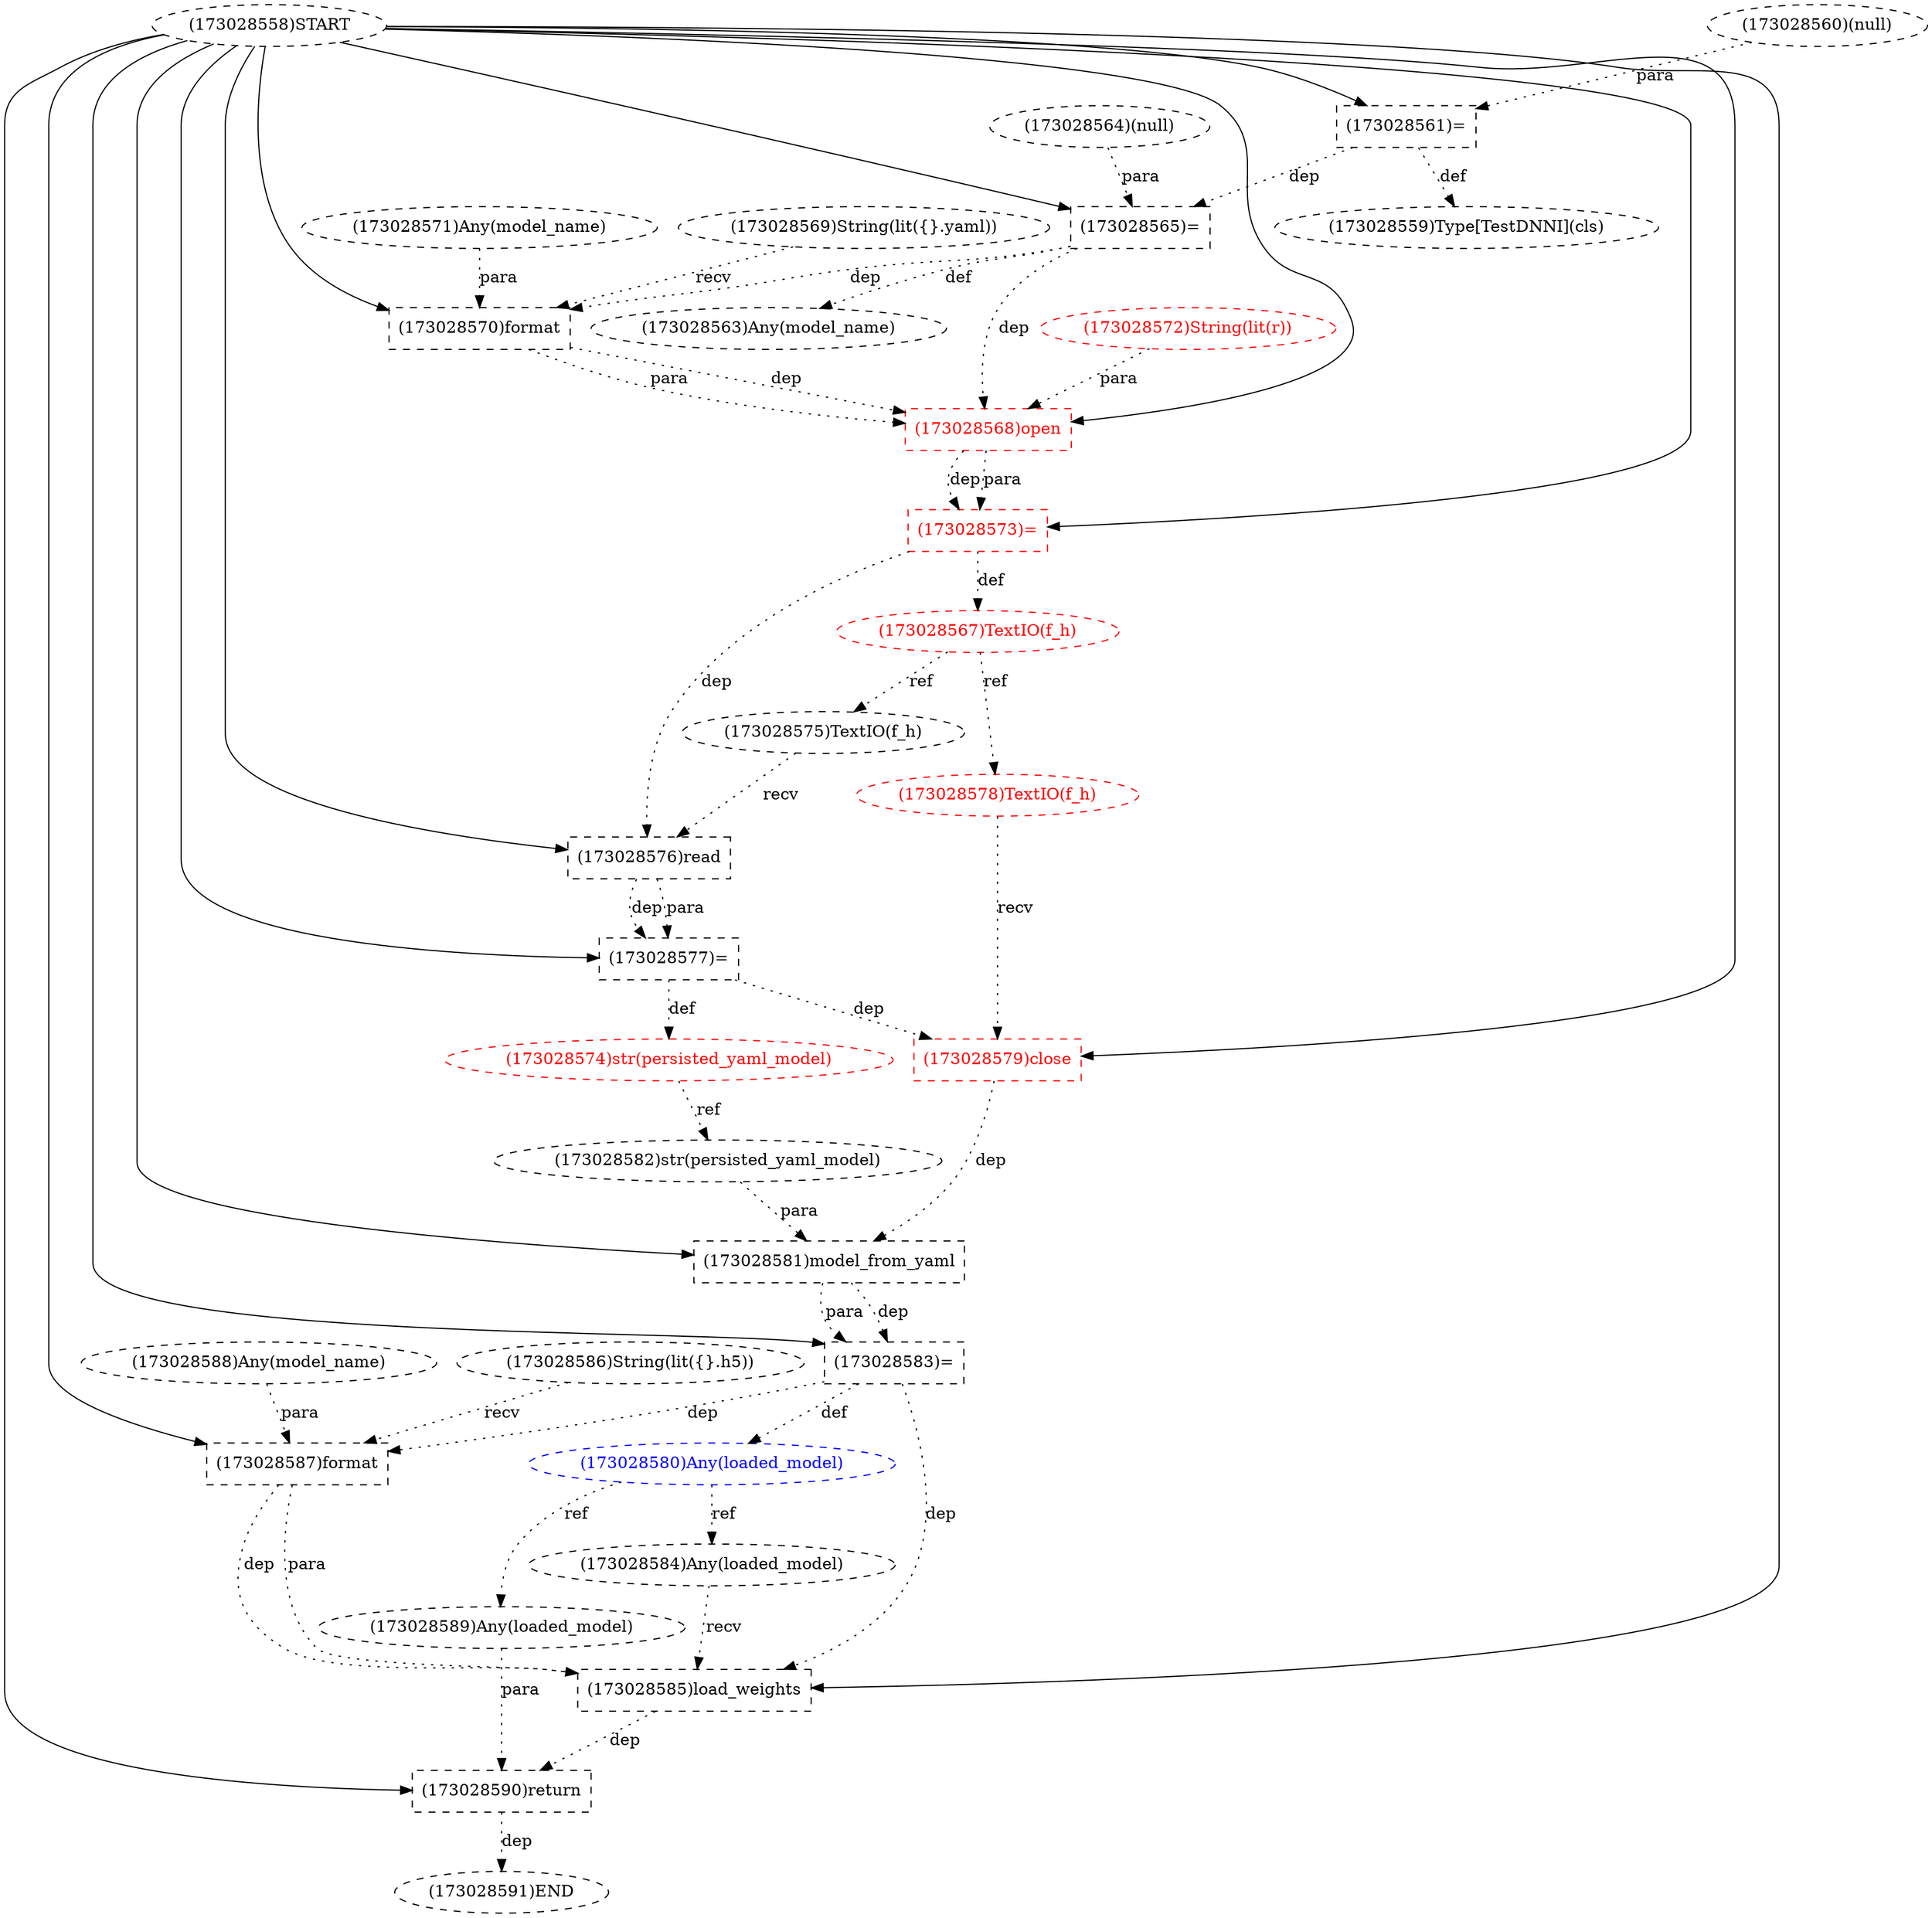 digraph G {
1 [label="(173028579)close" shape=box style=dashed color=red fontcolor=red]
2 [label="(173028559)Type[TestDNNI](cls)" shape=ellipse style=dashed]
3 [label="(173028561)=" shape=box style=dashed]
4 [label="(173028564)(null)" shape=ellipse style=dashed]
5 [label="(173028581)model_from_yaml" shape=box style=dashed]
6 [label="(173028591)END" style=dashed]
7 [label="(173028589)Any(loaded_model)" shape=ellipse style=dashed]
8 [label="(173028584)Any(loaded_model)" shape=ellipse style=dashed]
9 [label="(173028583)=" shape=box style=dashed]
10 [label="(173028582)str(persisted_yaml_model)" shape=ellipse style=dashed]
11 [label="(173028580)Any(loaded_model)" shape=ellipse style=dashed color=blue fontcolor=blue]
12 [label="(173028571)Any(model_name)" shape=ellipse style=dashed]
13 [label="(173028585)load_weights" shape=box style=dashed]
14 [label="(173028568)open" shape=box style=dashed color=red fontcolor=red]
15 [label="(173028569)String(lit({}.yaml))" shape=ellipse style=dashed]
16 [label="(173028574)str(persisted_yaml_model)" shape=ellipse style=dashed color=red fontcolor=red]
17 [label="(173028587)format" shape=box style=dashed]
18 [label="(173028572)String(lit(r))" shape=ellipse style=dashed color=red fontcolor=red]
19 [label="(173028558)START" style=dashed]
20 [label="(173028588)Any(model_name)" shape=ellipse style=dashed]
21 [label="(173028590)return" shape=box style=dashed]
22 [label="(173028560)(null)" shape=ellipse style=dashed]
23 [label="(173028567)TextIO(f_h)" shape=ellipse style=dashed color=red fontcolor=red]
24 [label="(173028575)TextIO(f_h)" shape=ellipse style=dashed]
25 [label="(173028586)String(lit({}.h5))" shape=ellipse style=dashed]
26 [label="(173028563)Any(model_name)" shape=ellipse style=dashed]
27 [label="(173028565)=" shape=box style=dashed]
28 [label="(173028578)TextIO(f_h)" shape=ellipse style=dashed color=red fontcolor=red]
29 [label="(173028570)format" shape=box style=dashed]
30 [label="(173028573)=" shape=box style=dashed color=red fontcolor=red]
31 [label="(173028576)read" shape=box style=dashed]
32 [label="(173028577)=" shape=box style=dashed]
19 -> 1 [label="" style=solid];
28 -> 1 [label="recv" style=dotted];
32 -> 1 [label="dep" style=dotted];
3 -> 2 [label="def" style=dotted];
19 -> 3 [label="" style=solid];
22 -> 3 [label="para" style=dotted];
19 -> 5 [label="" style=solid];
10 -> 5 [label="para" style=dotted];
1 -> 5 [label="dep" style=dotted];
21 -> 6 [label="dep" style=dotted];
11 -> 7 [label="ref" style=dotted];
11 -> 8 [label="ref" style=dotted];
19 -> 9 [label="" style=solid];
5 -> 9 [label="dep" style=dotted];
5 -> 9 [label="para" style=dotted];
16 -> 10 [label="ref" style=dotted];
9 -> 11 [label="def" style=dotted];
19 -> 13 [label="" style=solid];
8 -> 13 [label="recv" style=dotted];
17 -> 13 [label="dep" style=dotted];
17 -> 13 [label="para" style=dotted];
9 -> 13 [label="dep" style=dotted];
19 -> 14 [label="" style=solid];
29 -> 14 [label="dep" style=dotted];
29 -> 14 [label="para" style=dotted];
18 -> 14 [label="para" style=dotted];
27 -> 14 [label="dep" style=dotted];
32 -> 16 [label="def" style=dotted];
19 -> 17 [label="" style=solid];
25 -> 17 [label="recv" style=dotted];
20 -> 17 [label="para" style=dotted];
9 -> 17 [label="dep" style=dotted];
19 -> 21 [label="" style=solid];
7 -> 21 [label="para" style=dotted];
13 -> 21 [label="dep" style=dotted];
30 -> 23 [label="def" style=dotted];
23 -> 24 [label="ref" style=dotted];
27 -> 26 [label="def" style=dotted];
19 -> 27 [label="" style=solid];
4 -> 27 [label="para" style=dotted];
3 -> 27 [label="dep" style=dotted];
23 -> 28 [label="ref" style=dotted];
19 -> 29 [label="" style=solid];
15 -> 29 [label="recv" style=dotted];
12 -> 29 [label="para" style=dotted];
27 -> 29 [label="dep" style=dotted];
19 -> 30 [label="" style=solid];
14 -> 30 [label="dep" style=dotted];
14 -> 30 [label="para" style=dotted];
19 -> 31 [label="" style=solid];
24 -> 31 [label="recv" style=dotted];
30 -> 31 [label="dep" style=dotted];
19 -> 32 [label="" style=solid];
31 -> 32 [label="dep" style=dotted];
31 -> 32 [label="para" style=dotted];
}